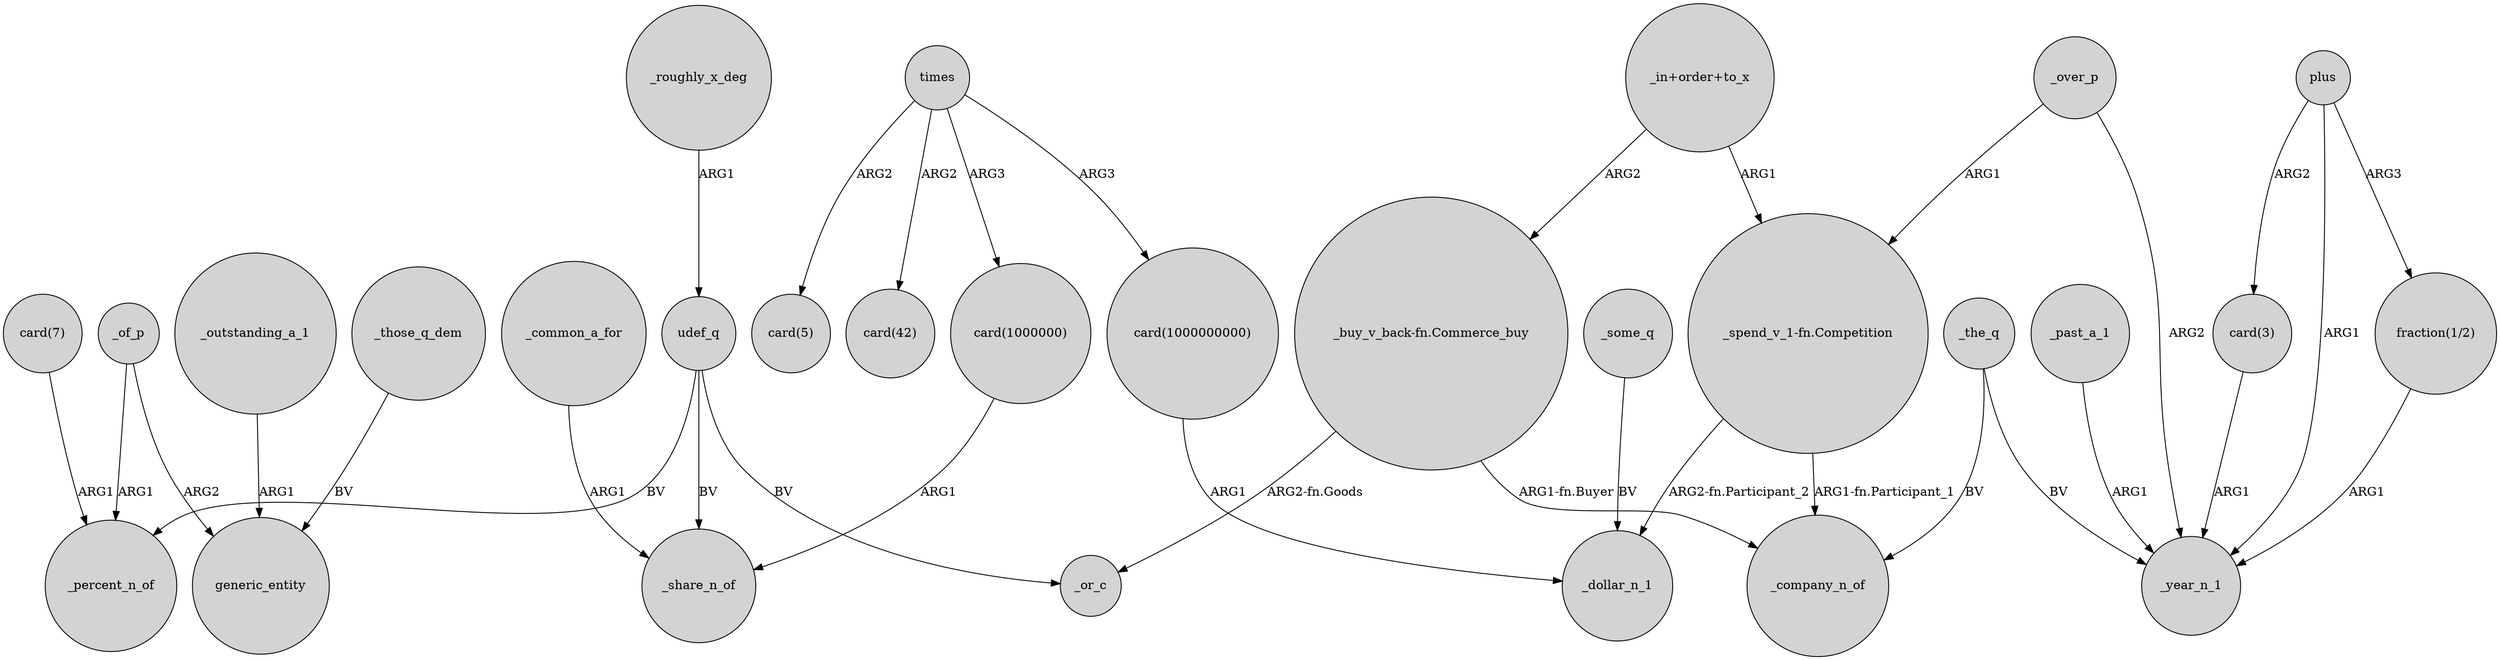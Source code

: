 digraph {
	node [shape=circle style=filled]
	"card(1000000000)" -> _dollar_n_1 [label=ARG1]
	"_spend_v_1-fn.Competition" -> _dollar_n_1 [label="ARG2-fn.Participant_2"]
	_roughly_x_deg -> udef_q [label=ARG1]
	_those_q_dem -> generic_entity [label=BV]
	"card(7)" -> _percent_n_of [label=ARG1]
	_outstanding_a_1 -> generic_entity [label=ARG1]
	times -> "card(1000000)" [label=ARG3]
	_common_a_for -> _share_n_of [label=ARG1]
	times -> "card(1000000000)" [label=ARG3]
	"_spend_v_1-fn.Competition" -> _company_n_of [label="ARG1-fn.Participant_1"]
	_of_p -> _percent_n_of [label=ARG1]
	"card(3)" -> _year_n_1 [label=ARG1]
	"_buy_v_back-fn.Commerce_buy" -> _or_c [label="ARG2-fn.Goods"]
	udef_q -> _or_c [label=BV]
	plus -> _year_n_1 [label=ARG1]
	times -> "card(5)" [label=ARG2]
	times -> "card(42)" [label=ARG2]
	udef_q -> _percent_n_of [label=BV]
	_the_q -> _year_n_1 [label=BV]
	"_in+order+to_x" -> "_buy_v_back-fn.Commerce_buy" [label=ARG2]
	udef_q -> _share_n_of [label=BV]
	"_buy_v_back-fn.Commerce_buy" -> _company_n_of [label="ARG1-fn.Buyer"]
	_of_p -> generic_entity [label=ARG2]
	plus -> "card(3)" [label=ARG2]
	"card(1000000)" -> _share_n_of [label=ARG1]
	"_in+order+to_x" -> "_spend_v_1-fn.Competition" [label=ARG1]
	_over_p -> "_spend_v_1-fn.Competition" [label=ARG1]
	_some_q -> _dollar_n_1 [label=BV]
	_past_a_1 -> _year_n_1 [label=ARG1]
	_over_p -> _year_n_1 [label=ARG2]
	_the_q -> _company_n_of [label=BV]
	"fraction(1/2)" -> _year_n_1 [label=ARG1]
	plus -> "fraction(1/2)" [label=ARG3]
}
